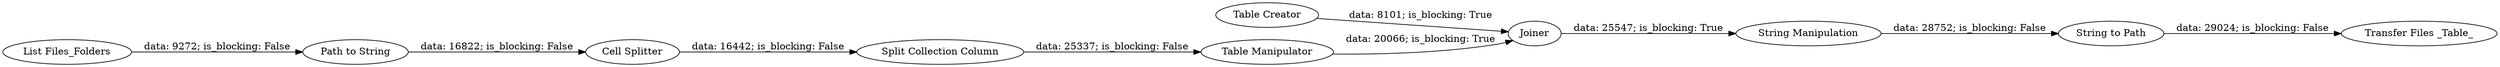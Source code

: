 digraph {
	"5760323879067240953_3" [label="Cell Splitter"]
	"5760323879067240953_7" [label="String Manipulation"]
	"5760323879067240953_6" [label=Joiner]
	"5760323879067240953_10" [label="Transfer Files _Table_"]
	"5760323879067240953_4" [label="Split Collection Column"]
	"5760323879067240953_5" [label="Table Manipulator"]
	"5760323879067240953_13" [label="List Files_Folders"]
	"5760323879067240953_11" [label="String to Path"]
	"5760323879067240953_14" [label="Path to String"]
	"5760323879067240953_2" [label="Table Creator"]
	"5760323879067240953_11" -> "5760323879067240953_10" [label="data: 29024; is_blocking: False"]
	"5760323879067240953_4" -> "5760323879067240953_5" [label="data: 25337; is_blocking: False"]
	"5760323879067240953_2" -> "5760323879067240953_6" [label="data: 8101; is_blocking: True"]
	"5760323879067240953_14" -> "5760323879067240953_3" [label="data: 16822; is_blocking: False"]
	"5760323879067240953_5" -> "5760323879067240953_6" [label="data: 20066; is_blocking: True"]
	"5760323879067240953_7" -> "5760323879067240953_11" [label="data: 28752; is_blocking: False"]
	"5760323879067240953_6" -> "5760323879067240953_7" [label="data: 25547; is_blocking: True"]
	"5760323879067240953_3" -> "5760323879067240953_4" [label="data: 16442; is_blocking: False"]
	"5760323879067240953_13" -> "5760323879067240953_14" [label="data: 9272; is_blocking: False"]
	rankdir=LR
}
